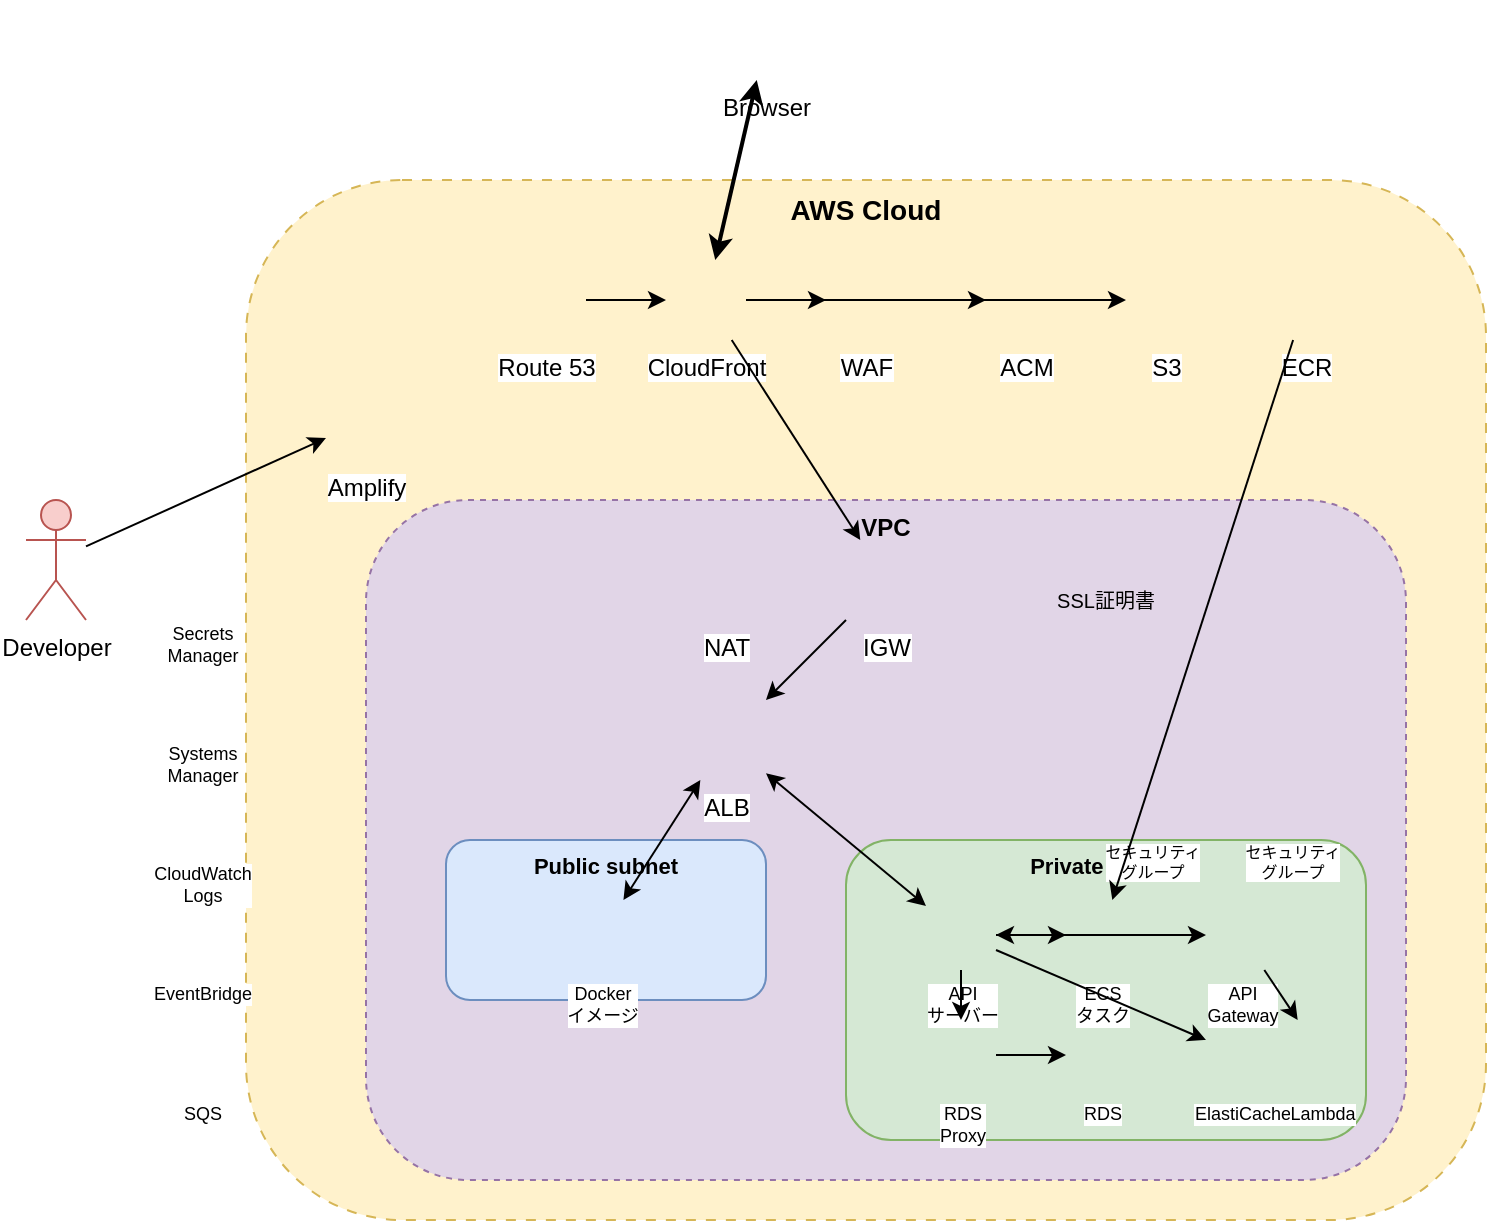 
<mxGraphModel dx="1422" dy="794" grid="1" gridSize="10" guides="1" tooltips="1" connect="1" arrows="1" fold="1" page="1" pageScale="1" pageWidth="827" pageHeight="1169" math="0" shadow="0">
  <root>
    <mxCell id="0"/>
    <mxCell id="1" parent="0"/>
    
    <!-- Developer -->
    <mxCell id="developer" value="Developer" style="shape=umlActor;verticalLabelPosition=bottom;verticalAlign=top;html=1;fillColor=#f8cecc;strokeColor=#b85450;" vertex="1" parent="1">
      <mxGeometry x="30" y="280" width="30" height="60" as="geometry"/>
    </mxCell>
    
    <!-- Browser -->
    <mxCell id="browser" value="Browser" style="shape=image;html=1;verticalAlign=top;verticalLabelPosition=bottom;labelBackgroundColor=#ffffff;imageAspect=0;aspect=fixed;image=https://cdn-icons-png.flaticon.com/512/5968/5968705.png" vertex="1" parent="1">
      <mxGeometry x="380" y="30" width="40" height="40" as="geometry"/>
    </mxCell>
    
    <!-- AWS Cloud Container -->
    <mxCell id="awsCloud" value="AWS Cloud" style="rounded=1;whiteSpace=wrap;html=1;fillColor=#fff2cc;strokeColor=#d6b656;verticalAlign=top;fontSize=14;fontStyle=1;dashed=1;dashPattern=5 5;" vertex="1" parent="1">
      <mxGeometry x="140" y="120" width="620" height="520" as="geometry"/>
    </mxCell>
    
    <!-- CloudFront -->
    <mxCell id="cloudfront" value="CloudFront" style="shape=image;html=1;verticalAlign=top;verticalLabelPosition=bottom;labelBackgroundColor=#ffffff;imageAspect=0;aspect=fixed;image=https://static-00.iconduck.com/assets.00/aws-cloudfront-icon-423x512-6jkbkx3r.png" vertex="1" parent="1">
      <mxGeometry x="350" y="160" width="40" height="40" as="geometry"/>
    </mxCell>
    
    <!-- Route 53 -->
    <mxCell id="route53" value="Route 53" style="shape=image;html=1;verticalAlign=top;verticalLabelPosition=bottom;labelBackgroundColor=#ffffff;imageAspect=0;aspect=fixed;image=https://static-00.iconduck.com/assets.00/aws-route53-icon-423x512-demkjngl.png" vertex="1" parent="1">
      <mxGeometry x="270" y="160" width="40" height="40" as="geometry"/>
    </mxCell>
    
    <!-- WAF -->
    <mxCell id="waf" value="WAF" style="shape=image;html=1;verticalAlign=top;verticalLabelPosition=bottom;labelBackgroundColor=#ffffff;imageAspect=0;aspect=fixed;image=https://static-00.iconduck.com/assets.00/aws-waf-icon-512x423-v4jkrp93.png" vertex="1" parent="1">
      <mxGeometry x="430" y="160" width="40" height="40" as="geometry"/>
    </mxCell>
    
    <!-- ACM -->
    <mxCell id="acm" value="ACM" style="shape=image;html=1;verticalAlign=top;verticalLabelPosition=bottom;labelBackgroundColor=#ffffff;imageAspect=0;aspect=fixed;image=https://static-00.iconduck.com/assets.00/aws-certificate-manager-icon-423x512-x86n61iy.png" vertex="1" parent="1">
      <mxGeometry x="510" y="160" width="40" height="40" as="geometry"/>
    </mxCell>
    
    <!-- S3 -->
    <mxCell id="s3" value="S3" style="shape=image;html=1;verticalAlign=top;verticalLabelPosition=bottom;labelBackgroundColor=#ffffff;imageAspect=0;aspect=fixed;image=https://static-00.iconduck.com/assets.00/aws-s3-icon-423x512-s9h2xfq8.png" vertex="1" parent="1">
      <mxGeometry x="580" y="160" width="40" height="40" as="geometry"/>
    </mxCell>
    
    <!-- ECR -->
    <mxCell id="ecr" value="ECR" style="shape=image;html=1;verticalAlign=top;verticalLabelPosition=bottom;labelBackgroundColor=#ffffff;imageAspect=0;aspect=fixed;image=https://static-00.iconduck.com/assets.00/aws-elastic-container-registry-icon-423x512-idmo15si.png" vertex="1" parent="1">
      <mxGeometry x="650" y="160" width="40" height="40" as="geometry"/>
    </mxCell>
    
    <!-- Amplify -->
    <mxCell id="amplify" value="Amplify" style="shape=image;html=1;verticalAlign=top;verticalLabelPosition=bottom;labelBackgroundColor=#ffffff;imageAspect=0;aspect=fixed;image=https://static-00.iconduck.com/assets.00/aws-amplify-icon-512x423-kekqfzeg.png" vertex="1" parent="1">
      <mxGeometry x="180" y="220" width="40" height="40" as="geometry"/>
    </mxCell>
    
    <!-- VPC Container -->
    <mxCell id="vpc" value="VPC" style="rounded=1;whiteSpace=wrap;html=1;fillColor=#e1d5e7;strokeColor=#9673a6;verticalAlign=top;fontSize=12;fontStyle=1;dashed=1;dashPattern=3 3;" vertex="1" parent="1">
      <mxGeometry x="200" y="280" width="520" height="340" as="geometry"/>
    </mxCell>
    
    <!-- Internet Gateway -->
    <mxCell id="igw" value="IGW" style="shape=image;html=1;verticalAlign=top;verticalLabelPosition=bottom;labelBackgroundColor=#ffffff;imageAspect=0;aspect=fixed;image=https://static-00.iconduck.com/assets.00/aws-internet-gateway-icon-423x512-5uc9t7me.png" vertex="1" parent="1">
      <mxGeometry x="440" y="300" width="40" height="40" as="geometry"/>
    </mxCell>
    
    <!-- NAT Gateway -->
    <mxCell id="natgw" value="NAT" style="shape=image;html=1;verticalAlign=top;verticalLabelPosition=bottom;labelBackgroundColor=#ffffff;imageAspect=0;aspect=fixed;image=https://static-00.iconduck.com/assets.00/aws-nat-gateway-icon-423x512-yvqk4jsl.png" vertex="1" parent="1">
      <mxGeometry x="360" y="300" width="40" height="40" as="geometry"/>
    </mxCell>
    
    <!-- ALB -->
    <mxCell id="alb" value="ALB" style="shape=image;html=1;verticalAlign=top;verticalLabelPosition=bottom;labelBackgroundColor=#ffffff;imageAspect=0;aspect=fixed;image=https://static-00.iconduck.com/assets.00/aws-elastic-load-balancing-icon-423x512-2l6bn5x0.png" vertex="1" parent="1">
      <mxGeometry x="360" y="380" width="40" height="40" as="geometry"/>
    </mxCell>
    
    <!-- Public Subnet -->
    <mxCell id="publicSubnet" value="Public subnet" style="rounded=1;whiteSpace=wrap;html=1;fillColor=#dae8fc;strokeColor=#6c8ebf;verticalAlign=top;fontSize=11;fontStyle=1;" vertex="1" parent="1">
      <mxGeometry x="240" y="450" width="160" height="80" as="geometry"/>
    </mxCell>
    
    <!-- Private Subnet -->
    <mxCell id="privateSubnet" value="Private subnet" style="rounded=1;whiteSpace=wrap;html=1;fillColor=#d5e8d4;strokeColor=#82b366;verticalAlign=top;fontSize=11;fontStyle=1;" vertex="1" parent="1">
      <mxGeometry x="440" y="450" width="260" height="150" as="geometry"/>
    </mxCell>
    
    <!-- EC2 in Public Subnet -->
    <mxCell id="ec2Public" value="Docker&#xa;イメージ" style="shape=image;html=1;verticalAlign=top;verticalLabelPosition=bottom;labelBackgroundColor=#ffffff;imageAspect=0;aspect=fixed;image=https://static-00.iconduck.com/assets.00/aws-ec2-icon-423x512-iaajemnx.png;fontSize=9;" vertex="1" parent="1">
      <mxGeometry x="300" y="480" width="35" height="35" as="geometry"/>
    </mxCell>
    
    <!-- API Server in Private Subnet -->
    <mxCell id="goAPI" value="API&#xa;サーバー" style="shape=image;html=1;verticalAlign=top;verticalLabelPosition=bottom;labelBackgroundColor=#ffffff;imageAspect=0;aspect=fixed;image=https://cdn-icons-png.flaticon.com/512/5968/5968292.png;fontSize=9;" vertex="1" parent="1">
      <mxGeometry x="480" y="480" width="35" height="35" as="geometry"/>
    </mxCell>
    
    <!-- ECS Tasks -->
    <mxCell id="ecs" value="ECS&#xa;タスク" style="shape=image;html=1;verticalAlign=top;verticalLabelPosition=bottom;labelBackgroundColor=#ffffff;imageAspect=0;aspect=fixed;image=https://static-00.iconduck.com/assets.00/aws-elastic-container-service-icon-423x512-2zzj3xtl.png;fontSize=9;" vertex="1" parent="1">
      <mxGeometry x="550" y="480" width="35" height="35" as="geometry"/>
    </mxCell>
    
    <!-- RDS Proxy -->
    <mxCell id="rdsProxy" value="RDS&#xa;Proxy" style="shape=image;html=1;verticalAlign=top;verticalLabelPosition=bottom;labelBackgroundColor=#ffffff;imageAspect=0;aspect=fixed;image=https://static-00.iconduck.com/assets.00/aws-rds-proxy-icon-423x512-k7cvbhj2.png;fontSize=9;" vertex="1" parent="1">
      <mxGeometry x="480" y="540" width="35" height="35" as="geometry"/>
    </mxCell>
    
    <!-- RDS -->
    <mxCell id="rds" value="RDS" style="shape=image;html=1;verticalAlign=top;verticalLabelPosition=bottom;labelBackgroundColor=#ffffff;imageAspect=0;aspect=fixed;image=https://static-00.iconduck.com/assets.00/aws-rds-icon-423x512-2qcauk5w.png;fontSize=9;" vertex="1" parent="1">
      <mxGeometry x="550" y="540" width="35" height="35" as="geometry"/>
    </mxCell>
    
    <!-- ElastiCache -->
    <mxCell id="elasticache" value="ElastiCache" style="shape=image;html=1;verticalAlign=top;verticalLabelPosition=bottom;labelBackgroundColor=#ffffff;imageAspect=0;aspect=fixed;image=https://static-00.iconduck.com/assets.00/aws-elasticache-icon-423x512-i1stv4fz.png;fontSize=9;" vertex="1" parent="1">
      <mxGeometry x="620" y="540" width="35" height="35" as="geometry"/>
    </mxCell>
    
    <!-- API Gateway -->
    <mxCell id="apiGateway" value="API&#xa;Gateway" style="shape=image;html=1;verticalAlign=top;verticalLabelPosition=bottom;labelBackgroundColor=#ffffff;imageAspect=0;aspect=fixed;image=https://static-00.iconduck.com/assets.00/aws-api-gateway-icon-423x512-tubkub1o.png;fontSize=9;" vertex="1" parent="1">
      <mxGeometry x="620" y="480" width="35" height="35" as="geometry"/>
    </mxCell>
    
    <!-- Lambda -->
    <mxCell id="lambda" value="Lambda" style="shape=image;html=1;verticalAlign=top;verticalLabelPosition=bottom;labelBackgroundColor=#ffffff;imageAspect=0;aspect=fixed;image=https://static-00.iconduck.com/assets.00/aws-lambda-icon-423x512-0zu9hwjj.png;fontSize=9;" vertex="1" parent="1">
      <mxGeometry x="660" y="540" width="35" height="35" as="geometry"/>
    </mxCell>
    
    <!-- Left Side Services -->
    <mxCell id="secretsManager" value="Secrets&#xa;Manager" style="shape=image;html=1;verticalAlign=top;verticalLabelPosition=bottom;labelBackgroundColor=#ffffff;imageAspect=0;aspect=fixed;image=https://static-00.iconduck.com/assets.00/aws-secrets-manager-icon-423x512-ymdfb5ek.png;fontSize=9;" vertex="1" parent="1">
      <mxGeometry x="100" y="300" width="35" height="35" as="geometry"/>
    </mxCell>
    
    <mxCell id="systemsManager" value="Systems&#xa;Manager" style="shape=image;html=1;verticalAlign=top;verticalLabelPosition=bottom;labelBackgroundColor=#ffffff;imageAspect=0;aspect=fixed;image=https://static-00.iconduck.com/assets.00/aws-systems-manager-icon-423x512-2hfk3t6r.png;fontSize=9;" vertex="1" parent="1">
      <mxGeometry x="100" y="360" width="35" height="35" as="geometry"/>
    </mxCell>
    
    <mxCell id="cloudwatch" value="CloudWatch&#xa;Logs" style="shape=image;html=1;verticalAlign=top;verticalLabelPosition=bottom;labelBackgroundColor=#ffffff;imageAspect=0;aspect=fixed;image=https://static-00.iconduck.com/assets.00/aws-cloudwatch-icon-423x512-8dxk6hxy.png;fontSize=9;" vertex="1" parent="1">
      <mxGeometry x="100" y="420" width="35" height="35" as="geometry"/>
    </mxCell>
    
    <mxCell id="eventbridge" value="EventBridge" style="shape=image;html=1;verticalAlign=top;verticalLabelPosition=bottom;labelBackgroundColor=#ffffff;imageAspect=0;aspect=fixed;image=https://static-00.iconduck.com/assets.00/aws-eventbridge-icon-423x512-i73qrytw.png;fontSize=9;" vertex="1" parent="1">
      <mxGeometry x="100" y="480" width="35" height="35" as="geometry"/>
    </mxCell>
    
    <mxCell id="sqs" value="SQS" style="shape=image;html=1;verticalAlign=top;verticalLabelPosition=bottom;labelBackgroundColor=#ffffff;imageAspect=0;aspect=fixed;image=https://static-00.iconduck.com/assets.00/aws-simple-queue-service-sqs-icon-423x512-dkc6tfle.png;fontSize=9;" vertex="1" parent="1">
      <mxGeometry x="100" y="540" width="35" height="35" as="geometry"/>
    </mxCell>
    
    <!-- Security Groups -->
    <mxCell id="sg1" value="セキュリティ&#xa;グループ" style="shape=image;html=1;verticalAlign=top;verticalLabelPosition=bottom;labelBackgroundColor=#ffffff;imageAspect=0;aspect=fixed;image=https://static-00.iconduck.com/assets.00/aws-vpc-security-group-icon-423x512-21zt9oa0.png;fontSize=8;" vertex="1" parent="1">
      <mxGeometry x="580" y="420" width="25" height="25" as="geometry"/>
    </mxCell>
    
    <mxCell id="sg2" value="セキュリティ&#xa;グループ" style="shape=image;html=1;verticalAlign=top;verticalLabelPosition=bottom;labelBackgroundColor=#ffffff;imageAspect=0;aspect=fixed;image=https://static-00.iconduck.com/assets.00/aws-vpc-security-group-icon-423x512-21zt9oa0.png;fontSize=8;" vertex="1" parent="1">
      <mxGeometry x="650" y="420" width="25" height="25" as="geometry"/>
    </mxCell>
    
    <!-- Connections -->
    <!-- Browser to CloudFront -->
    <mxCell id="conn1" value="" style="endArrow=classic;startArrow=classic;html=1;rounded=0;strokeWidth=2;" edge="1" parent="1" source="browser" target="cloudfront">
      <mxGeometry width="50" height="50" relative="1" as="geometry">
        <mxPoint x="390" y="300" as="sourcePoint"/>
        <mxPoint x="440" y="250" as="targetPoint"/>
      </mxGeometry>
    </mxCell>
    
    <!-- Route 53 to CloudFront -->
    <mxCell id="conn2" value="" style="endArrow=classic;html=1;rounded=0;" edge="1" parent="1" source="route53" target="cloudfront">
      <mxGeometry width="50" height="50" relative="1" as="geometry">
        <mxPoint x="390" y="300" as="sourcePoint"/>
        <mxPoint x="440" y="250" as="targetPoint"/>
      </mxGeometry>
    </mxCell>
    
    <!-- CloudFront to WAF -->
    <mxCell id="conn3" value="" style="endArrow=classic;html=1;rounded=0;" edge="1" parent="1" source="cloudfront" target="waf">
      <mxGeometry width="50" height="50" relative="1" as="geometry">
        <mxPoint x="390" y="300" as="sourcePoint"/>
        <mxPoint x="440" y="250" as="targetPoint"/>
      </mxGeometry>
    </mxCell>
    
    <!-- CloudFront to ACM -->
    <mxCell id="conn4" value="" style="endArrow=classic;html=1;rounded=0;" edge="1" parent="1" source="cloudfront" target="acm">
      <mxGeometry width="50" height="50" relative="1" as="geometry">
        <mxPoint x="390" y="300" as="sourcePoint"/>
        <mxPoint x="440" y="250" as="targetPoint"/>
      </mxGeometry>
    </mxCell>
    
    <!-- CloudFront to S3 -->
    <mxCell id="conn5" value="" style="endArrow=classic;html=1;rounded=0;" edge="1" parent="1" source="cloudfront" target="s3">
      <mxGeometry width="50" height="50" relative="1" as="geometry">
        <mxPoint x="390" y="300" as="sourcePoint"/>
        <mxPoint x="440" y="250" as="targetPoint"/>
      </mxGeometry>
    </mxCell>
    
    <!-- CloudFront to IGW -->
    <mxCell id="conn6" value="" style="endArrow=classic;html=1;rounded=0;" edge="1" parent="1" source="cloudfront" target="igw">
      <mxGeometry width="50" height="50" relative="1" as="geometry">
        <mxPoint x="390" y="300" as="sourcePoint"/>
        <mxPoint x="440" y="250" as="targetPoint"/>
      </mxGeometry>
    </mxCell>
    
    <!-- IGW to ALB -->
    <mxCell id="conn7" value="" style="endArrow=classic;html=1;rounded=0;" edge="1" parent="1" source="igw" target="alb">
      <mxGeometry width="50" height="50" relative="1" as="geometry">
        <mxPoint x="390" y="350" as="sourcePoint"/>
        <mxPoint x="440" y="300" as="targetPoint"/>
      </mxGeometry>
    </mxCell>
    
    <!-- ALB to EC2 -->
    <mxCell id="conn8" value="" style="endArrow=classic;startArrow=classic;html=1;rounded=0;" edge="1" parent="1" source="alb" target="ec2Public">
      <mxGeometry width="50" height="50" relative="1" as="geometry">
        <mxPoint x="390" y="430" as="sourcePoint"/>
        <mxPoint x="440" y="380" as="targetPoint"/>
      </mxGeometry>
    </mxCell>
    
    <!-- ALB to API Server -->
    <mxCell id="conn9" value="" style="endArrow=classic;startArrow=classic;html=1;rounded=0;" edge="1" parent="1" source="alb" target="goAPI">
      <mxGeometry width="50" height="50" relative="1" as="geometry">
        <mxPoint x="400" y="450" as="sourcePoint"/>
        <mxPoint x="450" y="400" as="targetPoint"/>
      </mxGeometry>
    </mxCell>
    
    <!-- API Server to RDS Proxy -->
    <mxCell id="conn10" value="" style="endArrow=classic;html=1;rounded=0;" edge="1" parent="1" source="goAPI" target="rdsProxy">
      <mxGeometry width="50" height="50" relative="1" as="geometry">
        <mxPoint x="450" y="520" as="sourcePoint"/>
        <mxPoint x="500" y="470" as="targetPoint"/>
      </mxGeometry>
    </mxCell>
    
    <!-- RDS Proxy to RDS -->
    <mxCell id="conn11" value="" style="endArrow=classic;html=1;rounded=0;" edge="1" parent="1" source="rdsProxy" target="rds">
      <mxGeometry width="50" height="50" relative="1" as="geometry">
        <mxPoint x="520" y="560" as="sourcePoint"/>
        <mxPoint x="570" y="510" as="targetPoint"/>
      </mxGeometry>
    </mxCell>
    
    <!-- API Server to ElastiCache -->
    <mxCell id="conn12" value="" style="endArrow=classic;html=1;rounded=0;" edge="1" parent="1" source="goAPI" target="elasticache">
      <mxGeometry width="50" height="50" relative="1" as="geometry">
        <mxPoint x="520" y="520" as="sourcePoint"/>
        <mxPoint x="570" y="470" as="targetPoint"/>
      </mxGeometry>
    </mxCell>
    
    <!-- API Server to ECS -->
    <mxCell id="conn13" value="" style="endArrow=classic;startArrow=classic;html=1;rounded=0;" edge="1" parent="1" source="goAPI" target="ecs">
      <mxGeometry width="50" height="50" relative="1" as="geometry">
        <mxPoint x="520" y="500" as="sourcePoint"/>
        <mxPoint x="570" y="450" as="targetPoint"/>
      </mxGeometry>
    </mxCell>
    
    <!-- API Gateway to Lambda -->
    <mxCell id="conn14" value="" style="endArrow=classic;html=1;rounded=0;" edge="1" parent="1" source="apiGateway" target="lambda">
      <mxGeometry width="50" height="50" relative="1" as="geometry">
        <mxPoint x="640" y="520" as="sourcePoint"/>
        <mxPoint x="690" y="470" as="targetPoint"/>
      </mxGeometry>
    </mxCell>
    
    <!-- Developer to Amplify -->
    <mxCell id="conn15" value="" style="endArrow=classic;html=1;rounded=0;" edge="1" parent="1" source="developer" target="amplify">
      <mxGeometry width="50" height="50" relative="1" as="geometry">
        <mxPoint x="100" y="320" as="sourcePoint"/>
        <mxPoint x="150" y="270" as="targetPoint"/>
      </mxGeometry>
    </mxCell>
    
    <!-- ECR to ECS connection -->
    <mxCell id="conn16" value="" style="endArrow=classic;html=1;rounded=0;curved=1;" edge="1" parent="1" source="ecr" target="ecs">
      <mxGeometry width="50" height="50" relative="1" as="geometry">
        <mxPoint x="650" y="200" as="sourcePoint"/>
        <mxPoint x="570" y="480" as="targetPoint"/>
      </mxGeometry>
    </mxCell>
    
    <!-- API Gateway external connection -->
    <mxCell id="conn17" value="" style="endArrow=classic;html=1;rounded=0;curved=1;" edge="1" parent="1" source="goAPI" target="apiGateway">
      <mxGeometry width="50" height="50" relative="1" as="geometry">
        <mxPoint x="520" y="500" as="sourcePoint"/>
        <mxPoint x="620" y="500" as="targetPoint"/>
      </mxGeometry>
    </mxCell>
    
    <!-- Labels -->
    <mxCell id="label1" value="SSL証明書" style="text;html=1;strokeColor=none;fillColor=none;align=center;verticalAlign=middle;whiteSpace=wrap;rounded=0;fontSize=10;" vertex="1" parent="1">
      <mxGeometry x="540" y="320" width="60" height="20" as="geometry"/>
    </mxCell>
    
  </root>
</mxGraphModel>
